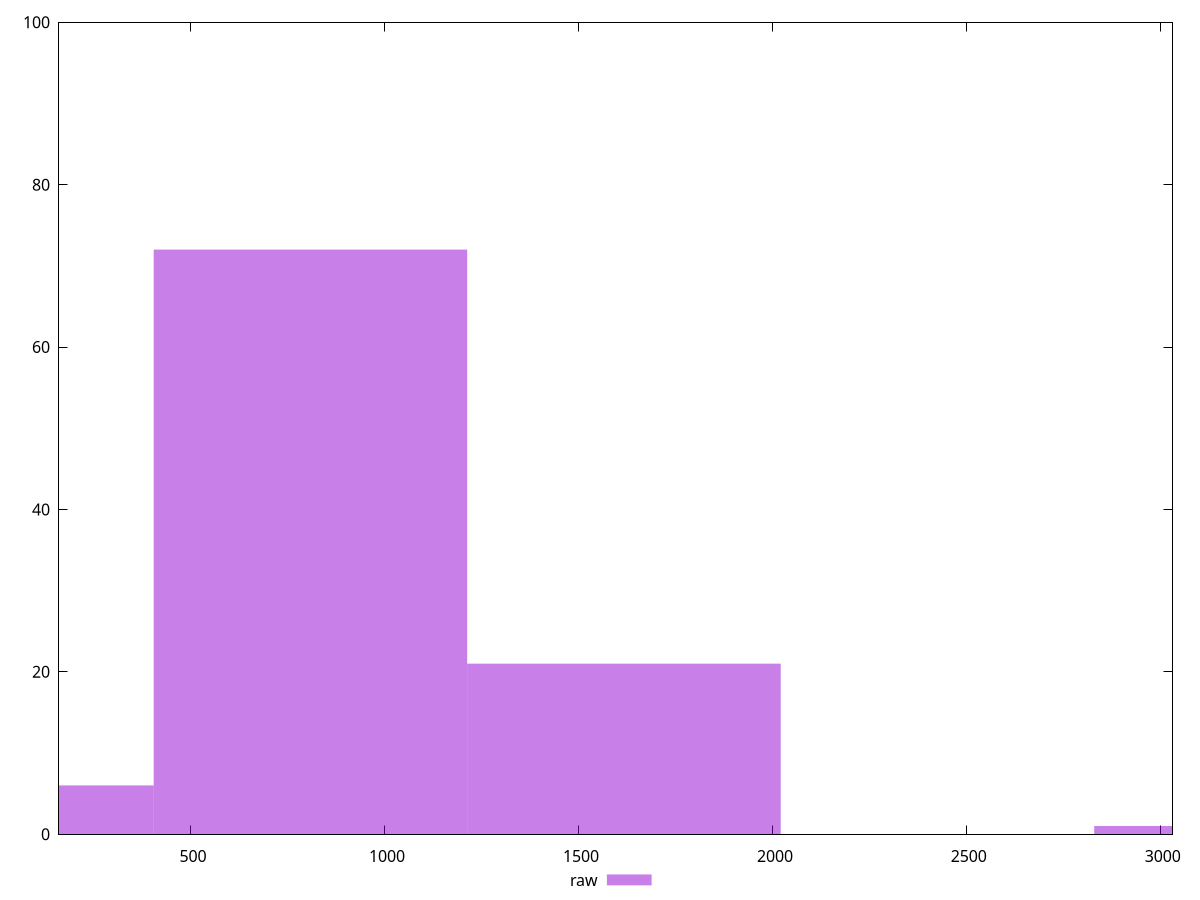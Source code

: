 reset

$raw <<EOF
0 6
808.0636419918497 72
1616.1272839836995 21
3232.254567967399 1
EOF

set key outside below
set boxwidth 808.0636419918497
set xrange [160:3030]
set yrange [0:100]
set trange [0:100]
set style fill transparent solid 0.5 noborder
set terminal svg size 640, 490 enhanced background rgb 'white'
set output "reports/report_00027_2021-02-24T12-40-31.850Z/uses-http2/samples/music/raw/histogram.svg"

plot $raw title "raw" with boxes

reset
